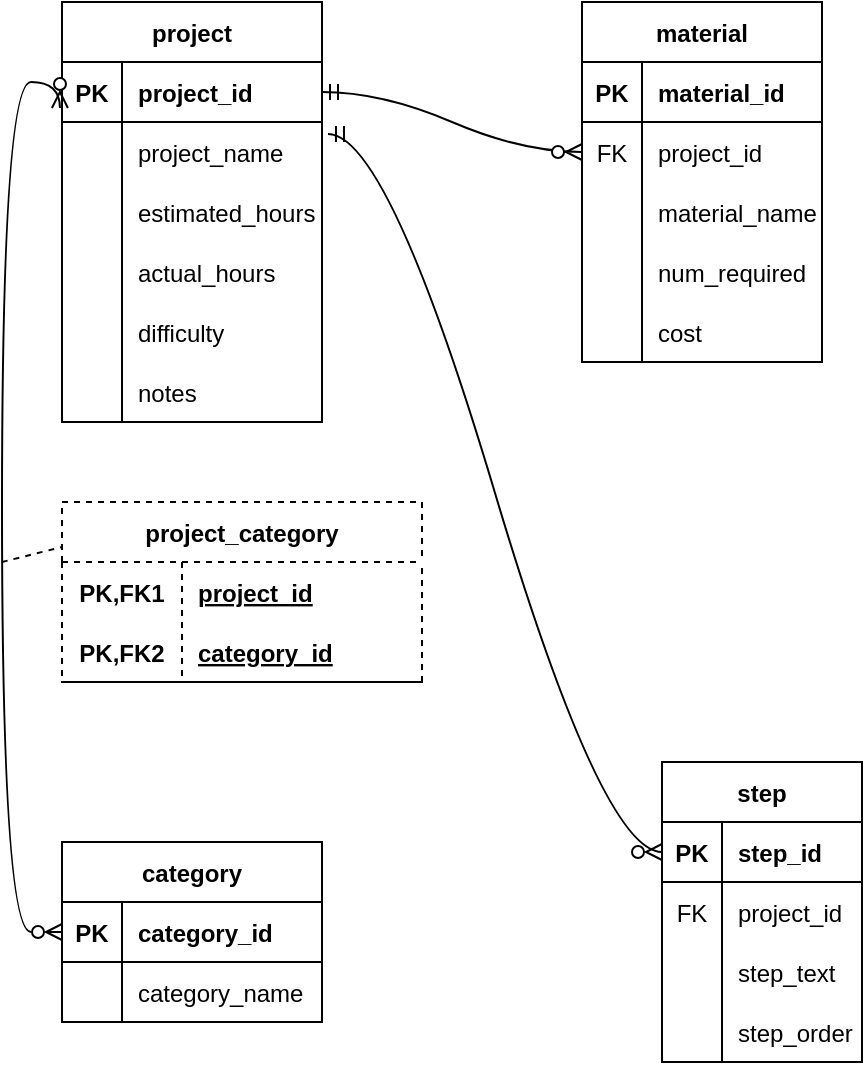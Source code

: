 <mxfile version="20.8.16" type="device"><diagram name="Page-1" id="qQMvUD5RnUEl45bzN-Wl"><mxGraphModel dx="1434" dy="884" grid="1" gridSize="10" guides="1" tooltips="1" connect="1" arrows="1" fold="1" page="1" pageScale="1" pageWidth="850" pageHeight="1100" math="0" shadow="0"><root><mxCell id="0"/><mxCell id="1" parent="0"/><mxCell id="IB-rldjPCx3z1yQtUWgD-1" value="project" style="shape=table;startSize=30;container=1;collapsible=1;childLayout=tableLayout;fixedRows=1;rowLines=0;fontStyle=1;align=center;resizeLast=1;" vertex="1" parent="1"><mxGeometry x="110" y="40" width="130" height="210" as="geometry"/></mxCell><mxCell id="IB-rldjPCx3z1yQtUWgD-2" value="" style="shape=tableRow;horizontal=0;startSize=0;swimlaneHead=0;swimlaneBody=0;fillColor=none;collapsible=0;dropTarget=0;points=[[0,0.5],[1,0.5]];portConstraint=eastwest;top=0;left=0;right=0;bottom=1;" vertex="1" parent="IB-rldjPCx3z1yQtUWgD-1"><mxGeometry y="30" width="130" height="30" as="geometry"/></mxCell><mxCell id="IB-rldjPCx3z1yQtUWgD-3" value="PK" style="shape=partialRectangle;connectable=0;fillColor=none;top=0;left=0;bottom=0;right=0;fontStyle=1;overflow=hidden;" vertex="1" parent="IB-rldjPCx3z1yQtUWgD-2"><mxGeometry width="30" height="30" as="geometry"><mxRectangle width="30" height="30" as="alternateBounds"/></mxGeometry></mxCell><mxCell id="IB-rldjPCx3z1yQtUWgD-4" value="project_id" style="shape=partialRectangle;connectable=0;fillColor=none;top=0;left=0;bottom=0;right=0;align=left;spacingLeft=6;fontStyle=1;overflow=hidden;" vertex="1" parent="IB-rldjPCx3z1yQtUWgD-2"><mxGeometry x="30" width="100" height="30" as="geometry"><mxRectangle width="100" height="30" as="alternateBounds"/></mxGeometry></mxCell><mxCell id="IB-rldjPCx3z1yQtUWgD-5" value="" style="shape=tableRow;horizontal=0;startSize=0;swimlaneHead=0;swimlaneBody=0;fillColor=none;collapsible=0;dropTarget=0;points=[[0,0.5],[1,0.5]];portConstraint=eastwest;top=0;left=0;right=0;bottom=0;" vertex="1" parent="IB-rldjPCx3z1yQtUWgD-1"><mxGeometry y="60" width="130" height="30" as="geometry"/></mxCell><mxCell id="IB-rldjPCx3z1yQtUWgD-6" value="" style="shape=partialRectangle;connectable=0;fillColor=none;top=0;left=0;bottom=0;right=0;editable=1;overflow=hidden;" vertex="1" parent="IB-rldjPCx3z1yQtUWgD-5"><mxGeometry width="30" height="30" as="geometry"><mxRectangle width="30" height="30" as="alternateBounds"/></mxGeometry></mxCell><mxCell id="IB-rldjPCx3z1yQtUWgD-7" value="project_name" style="shape=partialRectangle;connectable=0;fillColor=none;top=0;left=0;bottom=0;right=0;align=left;spacingLeft=6;overflow=hidden;" vertex="1" parent="IB-rldjPCx3z1yQtUWgD-5"><mxGeometry x="30" width="100" height="30" as="geometry"><mxRectangle width="100" height="30" as="alternateBounds"/></mxGeometry></mxCell><mxCell id="IB-rldjPCx3z1yQtUWgD-8" value="" style="shape=tableRow;horizontal=0;startSize=0;swimlaneHead=0;swimlaneBody=0;fillColor=none;collapsible=0;dropTarget=0;points=[[0,0.5],[1,0.5]];portConstraint=eastwest;top=0;left=0;right=0;bottom=0;" vertex="1" parent="IB-rldjPCx3z1yQtUWgD-1"><mxGeometry y="90" width="130" height="30" as="geometry"/></mxCell><mxCell id="IB-rldjPCx3z1yQtUWgD-9" value="" style="shape=partialRectangle;connectable=0;fillColor=none;top=0;left=0;bottom=0;right=0;editable=1;overflow=hidden;" vertex="1" parent="IB-rldjPCx3z1yQtUWgD-8"><mxGeometry width="30" height="30" as="geometry"><mxRectangle width="30" height="30" as="alternateBounds"/></mxGeometry></mxCell><mxCell id="IB-rldjPCx3z1yQtUWgD-10" value="estimated_hours" style="shape=partialRectangle;connectable=0;fillColor=none;top=0;left=0;bottom=0;right=0;align=left;spacingLeft=6;overflow=hidden;" vertex="1" parent="IB-rldjPCx3z1yQtUWgD-8"><mxGeometry x="30" width="100" height="30" as="geometry"><mxRectangle width="100" height="30" as="alternateBounds"/></mxGeometry></mxCell><mxCell id="IB-rldjPCx3z1yQtUWgD-11" value="" style="shape=tableRow;horizontal=0;startSize=0;swimlaneHead=0;swimlaneBody=0;fillColor=none;collapsible=0;dropTarget=0;points=[[0,0.5],[1,0.5]];portConstraint=eastwest;top=0;left=0;right=0;bottom=0;" vertex="1" parent="IB-rldjPCx3z1yQtUWgD-1"><mxGeometry y="120" width="130" height="30" as="geometry"/></mxCell><mxCell id="IB-rldjPCx3z1yQtUWgD-12" value="" style="shape=partialRectangle;connectable=0;fillColor=none;top=0;left=0;bottom=0;right=0;editable=1;overflow=hidden;" vertex="1" parent="IB-rldjPCx3z1yQtUWgD-11"><mxGeometry width="30" height="30" as="geometry"><mxRectangle width="30" height="30" as="alternateBounds"/></mxGeometry></mxCell><mxCell id="IB-rldjPCx3z1yQtUWgD-13" value="actual_hours" style="shape=partialRectangle;connectable=0;fillColor=none;top=0;left=0;bottom=0;right=0;align=left;spacingLeft=6;overflow=hidden;" vertex="1" parent="IB-rldjPCx3z1yQtUWgD-11"><mxGeometry x="30" width="100" height="30" as="geometry"><mxRectangle width="100" height="30" as="alternateBounds"/></mxGeometry></mxCell><mxCell id="IB-rldjPCx3z1yQtUWgD-14" style="shape=tableRow;horizontal=0;startSize=0;swimlaneHead=0;swimlaneBody=0;fillColor=none;collapsible=0;dropTarget=0;points=[[0,0.5],[1,0.5]];portConstraint=eastwest;top=0;left=0;right=0;bottom=0;" vertex="1" parent="IB-rldjPCx3z1yQtUWgD-1"><mxGeometry y="150" width="130" height="30" as="geometry"/></mxCell><mxCell id="IB-rldjPCx3z1yQtUWgD-15" style="shape=partialRectangle;connectable=0;fillColor=none;top=0;left=0;bottom=0;right=0;editable=1;overflow=hidden;" vertex="1" parent="IB-rldjPCx3z1yQtUWgD-14"><mxGeometry width="30" height="30" as="geometry"><mxRectangle width="30" height="30" as="alternateBounds"/></mxGeometry></mxCell><mxCell id="IB-rldjPCx3z1yQtUWgD-16" value="difficulty" style="shape=partialRectangle;connectable=0;fillColor=none;top=0;left=0;bottom=0;right=0;align=left;spacingLeft=6;overflow=hidden;" vertex="1" parent="IB-rldjPCx3z1yQtUWgD-14"><mxGeometry x="30" width="100" height="30" as="geometry"><mxRectangle width="100" height="30" as="alternateBounds"/></mxGeometry></mxCell><mxCell id="IB-rldjPCx3z1yQtUWgD-17" style="shape=tableRow;horizontal=0;startSize=0;swimlaneHead=0;swimlaneBody=0;fillColor=none;collapsible=0;dropTarget=0;points=[[0,0.5],[1,0.5]];portConstraint=eastwest;top=0;left=0;right=0;bottom=0;" vertex="1" parent="IB-rldjPCx3z1yQtUWgD-1"><mxGeometry y="180" width="130" height="30" as="geometry"/></mxCell><mxCell id="IB-rldjPCx3z1yQtUWgD-18" style="shape=partialRectangle;connectable=0;fillColor=none;top=0;left=0;bottom=0;right=0;editable=1;overflow=hidden;" vertex="1" parent="IB-rldjPCx3z1yQtUWgD-17"><mxGeometry width="30" height="30" as="geometry"><mxRectangle width="30" height="30" as="alternateBounds"/></mxGeometry></mxCell><mxCell id="IB-rldjPCx3z1yQtUWgD-19" value="notes" style="shape=partialRectangle;connectable=0;fillColor=none;top=0;left=0;bottom=0;right=0;align=left;spacingLeft=6;overflow=hidden;" vertex="1" parent="IB-rldjPCx3z1yQtUWgD-17"><mxGeometry x="30" width="100" height="30" as="geometry"><mxRectangle width="100" height="30" as="alternateBounds"/></mxGeometry></mxCell><mxCell id="IB-rldjPCx3z1yQtUWgD-23" value="material" style="shape=table;startSize=30;container=1;collapsible=1;childLayout=tableLayout;fixedRows=1;rowLines=0;fontStyle=1;align=center;resizeLast=1;" vertex="1" parent="1"><mxGeometry x="370" y="40" width="120" height="180" as="geometry"/></mxCell><mxCell id="IB-rldjPCx3z1yQtUWgD-24" value="" style="shape=tableRow;horizontal=0;startSize=0;swimlaneHead=0;swimlaneBody=0;fillColor=none;collapsible=0;dropTarget=0;points=[[0,0.5],[1,0.5]];portConstraint=eastwest;top=0;left=0;right=0;bottom=1;" vertex="1" parent="IB-rldjPCx3z1yQtUWgD-23"><mxGeometry y="30" width="120" height="30" as="geometry"/></mxCell><mxCell id="IB-rldjPCx3z1yQtUWgD-25" value="PK" style="shape=partialRectangle;connectable=0;fillColor=none;top=0;left=0;bottom=0;right=0;fontStyle=1;overflow=hidden;" vertex="1" parent="IB-rldjPCx3z1yQtUWgD-24"><mxGeometry width="30" height="30" as="geometry"><mxRectangle width="30" height="30" as="alternateBounds"/></mxGeometry></mxCell><mxCell id="IB-rldjPCx3z1yQtUWgD-26" value="material_id" style="shape=partialRectangle;connectable=0;fillColor=none;top=0;left=0;bottom=0;right=0;align=left;spacingLeft=6;fontStyle=1;overflow=hidden;" vertex="1" parent="IB-rldjPCx3z1yQtUWgD-24"><mxGeometry x="30" width="90" height="30" as="geometry"><mxRectangle width="90" height="30" as="alternateBounds"/></mxGeometry></mxCell><mxCell id="IB-rldjPCx3z1yQtUWgD-27" value="" style="shape=tableRow;horizontal=0;startSize=0;swimlaneHead=0;swimlaneBody=0;fillColor=none;collapsible=0;dropTarget=0;points=[[0,0.5],[1,0.5]];portConstraint=eastwest;top=0;left=0;right=0;bottom=0;" vertex="1" parent="IB-rldjPCx3z1yQtUWgD-23"><mxGeometry y="60" width="120" height="30" as="geometry"/></mxCell><mxCell id="IB-rldjPCx3z1yQtUWgD-28" value="FK" style="shape=partialRectangle;connectable=0;fillColor=none;top=0;left=0;bottom=0;right=0;editable=1;overflow=hidden;" vertex="1" parent="IB-rldjPCx3z1yQtUWgD-27"><mxGeometry width="30" height="30" as="geometry"><mxRectangle width="30" height="30" as="alternateBounds"/></mxGeometry></mxCell><mxCell id="IB-rldjPCx3z1yQtUWgD-29" value="project_id" style="shape=partialRectangle;connectable=0;fillColor=none;top=0;left=0;bottom=0;right=0;align=left;spacingLeft=6;overflow=hidden;" vertex="1" parent="IB-rldjPCx3z1yQtUWgD-27"><mxGeometry x="30" width="90" height="30" as="geometry"><mxRectangle width="90" height="30" as="alternateBounds"/></mxGeometry></mxCell><mxCell id="IB-rldjPCx3z1yQtUWgD-30" value="" style="shape=tableRow;horizontal=0;startSize=0;swimlaneHead=0;swimlaneBody=0;fillColor=none;collapsible=0;dropTarget=0;points=[[0,0.5],[1,0.5]];portConstraint=eastwest;top=0;left=0;right=0;bottom=0;" vertex="1" parent="IB-rldjPCx3z1yQtUWgD-23"><mxGeometry y="90" width="120" height="30" as="geometry"/></mxCell><mxCell id="IB-rldjPCx3z1yQtUWgD-31" value="" style="shape=partialRectangle;connectable=0;fillColor=none;top=0;left=0;bottom=0;right=0;editable=1;overflow=hidden;" vertex="1" parent="IB-rldjPCx3z1yQtUWgD-30"><mxGeometry width="30" height="30" as="geometry"><mxRectangle width="30" height="30" as="alternateBounds"/></mxGeometry></mxCell><mxCell id="IB-rldjPCx3z1yQtUWgD-32" value="material_name" style="shape=partialRectangle;connectable=0;fillColor=none;top=0;left=0;bottom=0;right=0;align=left;spacingLeft=6;overflow=hidden;" vertex="1" parent="IB-rldjPCx3z1yQtUWgD-30"><mxGeometry x="30" width="90" height="30" as="geometry"><mxRectangle width="90" height="30" as="alternateBounds"/></mxGeometry></mxCell><mxCell id="IB-rldjPCx3z1yQtUWgD-33" value="" style="shape=tableRow;horizontal=0;startSize=0;swimlaneHead=0;swimlaneBody=0;fillColor=none;collapsible=0;dropTarget=0;points=[[0,0.5],[1,0.5]];portConstraint=eastwest;top=0;left=0;right=0;bottom=0;" vertex="1" parent="IB-rldjPCx3z1yQtUWgD-23"><mxGeometry y="120" width="120" height="30" as="geometry"/></mxCell><mxCell id="IB-rldjPCx3z1yQtUWgD-34" value="" style="shape=partialRectangle;connectable=0;fillColor=none;top=0;left=0;bottom=0;right=0;editable=1;overflow=hidden;" vertex="1" parent="IB-rldjPCx3z1yQtUWgD-33"><mxGeometry width="30" height="30" as="geometry"><mxRectangle width="30" height="30" as="alternateBounds"/></mxGeometry></mxCell><mxCell id="IB-rldjPCx3z1yQtUWgD-35" value="num_required" style="shape=partialRectangle;connectable=0;fillColor=none;top=0;left=0;bottom=0;right=0;align=left;spacingLeft=6;overflow=hidden;" vertex="1" parent="IB-rldjPCx3z1yQtUWgD-33"><mxGeometry x="30" width="90" height="30" as="geometry"><mxRectangle width="90" height="30" as="alternateBounds"/></mxGeometry></mxCell><mxCell id="IB-rldjPCx3z1yQtUWgD-36" style="shape=tableRow;horizontal=0;startSize=0;swimlaneHead=0;swimlaneBody=0;fillColor=none;collapsible=0;dropTarget=0;points=[[0,0.5],[1,0.5]];portConstraint=eastwest;top=0;left=0;right=0;bottom=0;" vertex="1" parent="IB-rldjPCx3z1yQtUWgD-23"><mxGeometry y="150" width="120" height="30" as="geometry"/></mxCell><mxCell id="IB-rldjPCx3z1yQtUWgD-37" style="shape=partialRectangle;connectable=0;fillColor=none;top=0;left=0;bottom=0;right=0;editable=1;overflow=hidden;" vertex="1" parent="IB-rldjPCx3z1yQtUWgD-36"><mxGeometry width="30" height="30" as="geometry"><mxRectangle width="30" height="30" as="alternateBounds"/></mxGeometry></mxCell><mxCell id="IB-rldjPCx3z1yQtUWgD-38" value="cost" style="shape=partialRectangle;connectable=0;fillColor=none;top=0;left=0;bottom=0;right=0;align=left;spacingLeft=6;overflow=hidden;" vertex="1" parent="IB-rldjPCx3z1yQtUWgD-36"><mxGeometry x="30" width="90" height="30" as="geometry"><mxRectangle width="90" height="30" as="alternateBounds"/></mxGeometry></mxCell><mxCell id="IB-rldjPCx3z1yQtUWgD-40" value="step" style="shape=table;startSize=30;container=1;collapsible=1;childLayout=tableLayout;fixedRows=1;rowLines=0;fontStyle=1;align=center;resizeLast=1;" vertex="1" parent="1"><mxGeometry x="410" y="420" width="100" height="150" as="geometry"/></mxCell><mxCell id="IB-rldjPCx3z1yQtUWgD-41" value="" style="shape=tableRow;horizontal=0;startSize=0;swimlaneHead=0;swimlaneBody=0;fillColor=none;collapsible=0;dropTarget=0;points=[[0,0.5],[1,0.5]];portConstraint=eastwest;top=0;left=0;right=0;bottom=1;" vertex="1" parent="IB-rldjPCx3z1yQtUWgD-40"><mxGeometry y="30" width="100" height="30" as="geometry"/></mxCell><mxCell id="IB-rldjPCx3z1yQtUWgD-42" value="PK" style="shape=partialRectangle;connectable=0;fillColor=none;top=0;left=0;bottom=0;right=0;fontStyle=1;overflow=hidden;" vertex="1" parent="IB-rldjPCx3z1yQtUWgD-41"><mxGeometry width="30" height="30" as="geometry"><mxRectangle width="30" height="30" as="alternateBounds"/></mxGeometry></mxCell><mxCell id="IB-rldjPCx3z1yQtUWgD-43" value="step_id" style="shape=partialRectangle;connectable=0;fillColor=none;top=0;left=0;bottom=0;right=0;align=left;spacingLeft=6;fontStyle=1;overflow=hidden;" vertex="1" parent="IB-rldjPCx3z1yQtUWgD-41"><mxGeometry x="30" width="70" height="30" as="geometry"><mxRectangle width="70" height="30" as="alternateBounds"/></mxGeometry></mxCell><mxCell id="IB-rldjPCx3z1yQtUWgD-44" value="" style="shape=tableRow;horizontal=0;startSize=0;swimlaneHead=0;swimlaneBody=0;fillColor=none;collapsible=0;dropTarget=0;points=[[0,0.5],[1,0.5]];portConstraint=eastwest;top=0;left=0;right=0;bottom=0;" vertex="1" parent="IB-rldjPCx3z1yQtUWgD-40"><mxGeometry y="60" width="100" height="30" as="geometry"/></mxCell><mxCell id="IB-rldjPCx3z1yQtUWgD-45" value="FK" style="shape=partialRectangle;connectable=0;fillColor=none;top=0;left=0;bottom=0;right=0;editable=1;overflow=hidden;" vertex="1" parent="IB-rldjPCx3z1yQtUWgD-44"><mxGeometry width="30" height="30" as="geometry"><mxRectangle width="30" height="30" as="alternateBounds"/></mxGeometry></mxCell><mxCell id="IB-rldjPCx3z1yQtUWgD-46" value="project_id" style="shape=partialRectangle;connectable=0;fillColor=none;top=0;left=0;bottom=0;right=0;align=left;spacingLeft=6;overflow=hidden;" vertex="1" parent="IB-rldjPCx3z1yQtUWgD-44"><mxGeometry x="30" width="70" height="30" as="geometry"><mxRectangle width="70" height="30" as="alternateBounds"/></mxGeometry></mxCell><mxCell id="IB-rldjPCx3z1yQtUWgD-47" value="" style="shape=tableRow;horizontal=0;startSize=0;swimlaneHead=0;swimlaneBody=0;fillColor=none;collapsible=0;dropTarget=0;points=[[0,0.5],[1,0.5]];portConstraint=eastwest;top=0;left=0;right=0;bottom=0;" vertex="1" parent="IB-rldjPCx3z1yQtUWgD-40"><mxGeometry y="90" width="100" height="30" as="geometry"/></mxCell><mxCell id="IB-rldjPCx3z1yQtUWgD-48" value="" style="shape=partialRectangle;connectable=0;fillColor=none;top=0;left=0;bottom=0;right=0;editable=1;overflow=hidden;" vertex="1" parent="IB-rldjPCx3z1yQtUWgD-47"><mxGeometry width="30" height="30" as="geometry"><mxRectangle width="30" height="30" as="alternateBounds"/></mxGeometry></mxCell><mxCell id="IB-rldjPCx3z1yQtUWgD-49" value="step_text" style="shape=partialRectangle;connectable=0;fillColor=none;top=0;left=0;bottom=0;right=0;align=left;spacingLeft=6;overflow=hidden;" vertex="1" parent="IB-rldjPCx3z1yQtUWgD-47"><mxGeometry x="30" width="70" height="30" as="geometry"><mxRectangle width="70" height="30" as="alternateBounds"/></mxGeometry></mxCell><mxCell id="IB-rldjPCx3z1yQtUWgD-50" value="" style="shape=tableRow;horizontal=0;startSize=0;swimlaneHead=0;swimlaneBody=0;fillColor=none;collapsible=0;dropTarget=0;points=[[0,0.5],[1,0.5]];portConstraint=eastwest;top=0;left=0;right=0;bottom=0;" vertex="1" parent="IB-rldjPCx3z1yQtUWgD-40"><mxGeometry y="120" width="100" height="30" as="geometry"/></mxCell><mxCell id="IB-rldjPCx3z1yQtUWgD-51" value="" style="shape=partialRectangle;connectable=0;fillColor=none;top=0;left=0;bottom=0;right=0;editable=1;overflow=hidden;" vertex="1" parent="IB-rldjPCx3z1yQtUWgD-50"><mxGeometry width="30" height="30" as="geometry"><mxRectangle width="30" height="30" as="alternateBounds"/></mxGeometry></mxCell><mxCell id="IB-rldjPCx3z1yQtUWgD-52" value="step_order" style="shape=partialRectangle;connectable=0;fillColor=none;top=0;left=0;bottom=0;right=0;align=left;spacingLeft=6;overflow=hidden;" vertex="1" parent="IB-rldjPCx3z1yQtUWgD-50"><mxGeometry x="30" width="70" height="30" as="geometry"><mxRectangle width="70" height="30" as="alternateBounds"/></mxGeometry></mxCell><mxCell id="IB-rldjPCx3z1yQtUWgD-56" value="category" style="shape=table;startSize=30;container=1;collapsible=1;childLayout=tableLayout;fixedRows=1;rowLines=0;fontStyle=1;align=center;resizeLast=1;" vertex="1" parent="1"><mxGeometry x="110" y="460" width="130" height="90" as="geometry"/></mxCell><mxCell id="IB-rldjPCx3z1yQtUWgD-57" value="" style="shape=tableRow;horizontal=0;startSize=0;swimlaneHead=0;swimlaneBody=0;fillColor=none;collapsible=0;dropTarget=0;points=[[0,0.5],[1,0.5]];portConstraint=eastwest;top=0;left=0;right=0;bottom=1;" vertex="1" parent="IB-rldjPCx3z1yQtUWgD-56"><mxGeometry y="30" width="130" height="30" as="geometry"/></mxCell><mxCell id="IB-rldjPCx3z1yQtUWgD-58" value="PK" style="shape=partialRectangle;connectable=0;fillColor=none;top=0;left=0;bottom=0;right=0;fontStyle=1;overflow=hidden;" vertex="1" parent="IB-rldjPCx3z1yQtUWgD-57"><mxGeometry width="30" height="30" as="geometry"><mxRectangle width="30" height="30" as="alternateBounds"/></mxGeometry></mxCell><mxCell id="IB-rldjPCx3z1yQtUWgD-59" value="category_id" style="shape=partialRectangle;connectable=0;fillColor=none;top=0;left=0;bottom=0;right=0;align=left;spacingLeft=6;fontStyle=1;overflow=hidden;" vertex="1" parent="IB-rldjPCx3z1yQtUWgD-57"><mxGeometry x="30" width="100" height="30" as="geometry"><mxRectangle width="100" height="30" as="alternateBounds"/></mxGeometry></mxCell><mxCell id="IB-rldjPCx3z1yQtUWgD-60" value="" style="shape=tableRow;horizontal=0;startSize=0;swimlaneHead=0;swimlaneBody=0;fillColor=none;collapsible=0;dropTarget=0;points=[[0,0.5],[1,0.5]];portConstraint=eastwest;top=0;left=0;right=0;bottom=0;" vertex="1" parent="IB-rldjPCx3z1yQtUWgD-56"><mxGeometry y="60" width="130" height="30" as="geometry"/></mxCell><mxCell id="IB-rldjPCx3z1yQtUWgD-61" value="" style="shape=partialRectangle;connectable=0;fillColor=none;top=0;left=0;bottom=0;right=0;editable=1;overflow=hidden;" vertex="1" parent="IB-rldjPCx3z1yQtUWgD-60"><mxGeometry width="30" height="30" as="geometry"><mxRectangle width="30" height="30" as="alternateBounds"/></mxGeometry></mxCell><mxCell id="IB-rldjPCx3z1yQtUWgD-62" value="category_name" style="shape=partialRectangle;connectable=0;fillColor=none;top=0;left=0;bottom=0;right=0;align=left;spacingLeft=6;overflow=hidden;" vertex="1" parent="IB-rldjPCx3z1yQtUWgD-60"><mxGeometry x="30" width="100" height="30" as="geometry"><mxRectangle width="100" height="30" as="alternateBounds"/></mxGeometry></mxCell><mxCell id="IB-rldjPCx3z1yQtUWgD-82" value="project_category" style="shape=table;startSize=30;container=1;collapsible=1;childLayout=tableLayout;fixedRows=1;rowLines=0;fontStyle=1;align=center;resizeLast=1;dashed=1;" vertex="1" parent="1"><mxGeometry x="110" y="290" width="180" height="90" as="geometry"/></mxCell><mxCell id="IB-rldjPCx3z1yQtUWgD-83" value="" style="shape=tableRow;horizontal=0;startSize=0;swimlaneHead=0;swimlaneBody=0;fillColor=none;collapsible=0;dropTarget=0;points=[[0,0.5],[1,0.5]];portConstraint=eastwest;top=0;left=0;right=0;bottom=0;" vertex="1" parent="IB-rldjPCx3z1yQtUWgD-82"><mxGeometry y="30" width="180" height="30" as="geometry"/></mxCell><mxCell id="IB-rldjPCx3z1yQtUWgD-84" value="PK,FK1" style="shape=partialRectangle;connectable=0;fillColor=none;top=0;left=0;bottom=0;right=0;fontStyle=1;overflow=hidden;" vertex="1" parent="IB-rldjPCx3z1yQtUWgD-83"><mxGeometry width="60" height="30" as="geometry"><mxRectangle width="60" height="30" as="alternateBounds"/></mxGeometry></mxCell><mxCell id="IB-rldjPCx3z1yQtUWgD-85" value="project_id" style="shape=partialRectangle;connectable=0;fillColor=none;top=0;left=0;bottom=0;right=0;align=left;spacingLeft=6;fontStyle=5;overflow=hidden;" vertex="1" parent="IB-rldjPCx3z1yQtUWgD-83"><mxGeometry x="60" width="120" height="30" as="geometry"><mxRectangle width="120" height="30" as="alternateBounds"/></mxGeometry></mxCell><mxCell id="IB-rldjPCx3z1yQtUWgD-86" value="" style="shape=tableRow;horizontal=0;startSize=0;swimlaneHead=0;swimlaneBody=0;fillColor=none;collapsible=0;dropTarget=0;points=[[0,0.5],[1,0.5]];portConstraint=eastwest;top=0;left=0;right=0;bottom=1;" vertex="1" parent="IB-rldjPCx3z1yQtUWgD-82"><mxGeometry y="60" width="180" height="30" as="geometry"/></mxCell><mxCell id="IB-rldjPCx3z1yQtUWgD-87" value="PK,FK2" style="shape=partialRectangle;connectable=0;fillColor=none;top=0;left=0;bottom=0;right=0;fontStyle=1;overflow=hidden;" vertex="1" parent="IB-rldjPCx3z1yQtUWgD-86"><mxGeometry width="60" height="30" as="geometry"><mxRectangle width="60" height="30" as="alternateBounds"/></mxGeometry></mxCell><mxCell id="IB-rldjPCx3z1yQtUWgD-88" value="category_id" style="shape=partialRectangle;connectable=0;fillColor=none;top=0;left=0;bottom=0;right=0;align=left;spacingLeft=6;fontStyle=5;overflow=hidden;" vertex="1" parent="IB-rldjPCx3z1yQtUWgD-86"><mxGeometry x="60" width="120" height="30" as="geometry"><mxRectangle width="120" height="30" as="alternateBounds"/></mxGeometry></mxCell><mxCell id="IB-rldjPCx3z1yQtUWgD-95" value="" style="fontSize=12;html=1;endArrow=ERzeroToMany;endFill=1;rounded=0;exitX=0;exitY=0.5;exitDx=0;exitDy=0;edgeStyle=orthogonalEdgeStyle;curved=1;entryX=-0.008;entryY=0.767;entryDx=0;entryDy=0;entryPerimeter=0;startArrow=ERzeroToMany;startFill=0;" edge="1" parent="1" source="IB-rldjPCx3z1yQtUWgD-57" target="IB-rldjPCx3z1yQtUWgD-2"><mxGeometry width="100" height="100" relative="1" as="geometry"><mxPoint x="20" y="180" as="sourcePoint"/><mxPoint x="120" y="80" as="targetPoint"/><Array as="points"><mxPoint x="80" y="505"/><mxPoint x="80" y="80"/><mxPoint x="109" y="80"/></Array></mxGeometry></mxCell><mxCell id="IB-rldjPCx3z1yQtUWgD-96" value="" style="endArrow=none;html=1;rounded=0;curved=1;entryX=0;entryY=0.25;entryDx=0;entryDy=0;dashed=1;" edge="1" parent="1" target="IB-rldjPCx3z1yQtUWgD-82"><mxGeometry relative="1" as="geometry"><mxPoint x="80" y="320" as="sourcePoint"/><mxPoint x="240" y="320" as="targetPoint"/></mxGeometry></mxCell><mxCell id="IB-rldjPCx3z1yQtUWgD-97" value="" style="edgeStyle=entityRelationEdgeStyle;fontSize=12;html=1;endArrow=ERzeroToMany;endFill=1;rounded=0;curved=1;entryX=0;entryY=0.5;entryDx=0;entryDy=0;exitX=1;exitY=0.5;exitDx=0;exitDy=0;startArrow=ERmandOne;startFill=0;" edge="1" parent="1" source="IB-rldjPCx3z1yQtUWgD-2" target="IB-rldjPCx3z1yQtUWgD-27"><mxGeometry width="100" height="100" relative="1" as="geometry"><mxPoint x="240" y="200" as="sourcePoint"/><mxPoint x="340" y="100" as="targetPoint"/></mxGeometry></mxCell><mxCell id="IB-rldjPCx3z1yQtUWgD-98" value="" style="edgeStyle=entityRelationEdgeStyle;fontSize=12;html=1;endArrow=ERzeroToMany;endFill=1;rounded=0;curved=1;entryX=0;entryY=0.5;entryDx=0;entryDy=0;exitX=1.023;exitY=0.2;exitDx=0;exitDy=0;exitPerimeter=0;startArrow=ERmandOne;startFill=0;" edge="1" parent="1" source="IB-rldjPCx3z1yQtUWgD-5" target="IB-rldjPCx3z1yQtUWgD-41"><mxGeometry width="100" height="100" relative="1" as="geometry"><mxPoint x="290" y="550" as="sourcePoint"/><mxPoint x="390" y="450" as="targetPoint"/></mxGeometry></mxCell></root></mxGraphModel></diagram></mxfile>